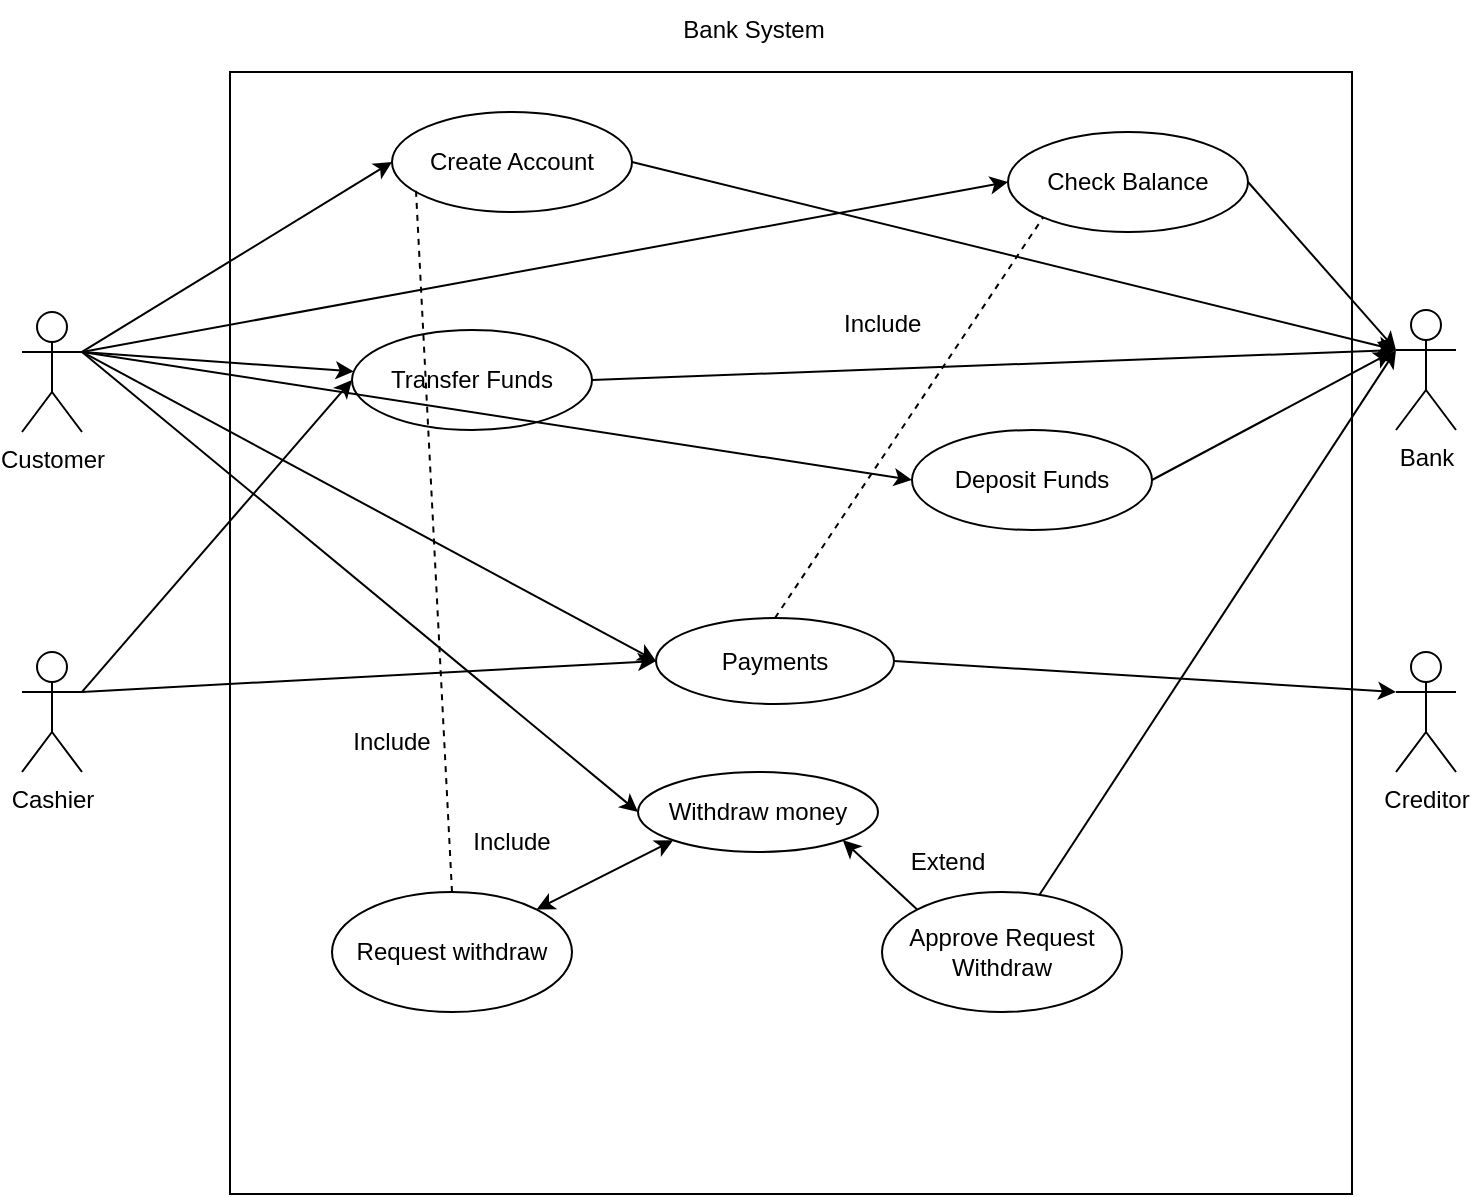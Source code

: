 <mxfile version="20.4.0" type="github">
  <diagram id="6b-09X5bNK7nrQngQwK2" name="Trang-1">
    <mxGraphModel dx="1278" dy="571" grid="1" gridSize="10" guides="1" tooltips="1" connect="1" arrows="1" fold="1" page="1" pageScale="1" pageWidth="827" pageHeight="1169" math="0" shadow="0">
      <root>
        <mxCell id="0" />
        <mxCell id="1" parent="0" />
        <mxCell id="smXZzIHnYIaRk9dMNtCC-1" value="Customer" style="shape=umlActor;verticalLabelPosition=bottom;verticalAlign=top;html=1;outlineConnect=0;" vertex="1" parent="1">
          <mxGeometry x="45" y="160" width="30" height="60" as="geometry" />
        </mxCell>
        <mxCell id="smXZzIHnYIaRk9dMNtCC-3" value="" style="whiteSpace=wrap;html=1;aspect=fixed;" vertex="1" parent="1">
          <mxGeometry x="149" y="40" width="561" height="561" as="geometry" />
        </mxCell>
        <mxCell id="smXZzIHnYIaRk9dMNtCC-4" value="Create Account" style="ellipse;whiteSpace=wrap;html=1;" vertex="1" parent="1">
          <mxGeometry x="230" y="60" width="120" height="50" as="geometry" />
        </mxCell>
        <mxCell id="smXZzIHnYIaRk9dMNtCC-5" value="Bank" style="shape=umlActor;verticalLabelPosition=bottom;verticalAlign=top;html=1;outlineConnect=0;" vertex="1" parent="1">
          <mxGeometry x="732" y="159" width="30" height="60" as="geometry" />
        </mxCell>
        <mxCell id="smXZzIHnYIaRk9dMNtCC-6" value="Bank System" style="text;html=1;strokeColor=none;fillColor=none;align=center;verticalAlign=middle;whiteSpace=wrap;rounded=0;" vertex="1" parent="1">
          <mxGeometry x="301" y="4" width="220" height="30" as="geometry" />
        </mxCell>
        <mxCell id="smXZzIHnYIaRk9dMNtCC-7" value="" style="endArrow=classic;html=1;rounded=0;exitX=1;exitY=0.333;exitDx=0;exitDy=0;exitPerimeter=0;entryX=0;entryY=0.5;entryDx=0;entryDy=0;" edge="1" parent="1" source="smXZzIHnYIaRk9dMNtCC-1" target="smXZzIHnYIaRk9dMNtCC-4">
          <mxGeometry width="50" height="50" relative="1" as="geometry">
            <mxPoint x="90" y="190" as="sourcePoint" />
            <mxPoint x="140" y="140" as="targetPoint" />
          </mxGeometry>
        </mxCell>
        <mxCell id="smXZzIHnYIaRk9dMNtCC-8" value="" style="endArrow=classic;html=1;rounded=0;exitX=1;exitY=0.5;exitDx=0;exitDy=0;entryX=0;entryY=0.333;entryDx=0;entryDy=0;entryPerimeter=0;" edge="1" parent="1" source="smXZzIHnYIaRk9dMNtCC-4" target="smXZzIHnYIaRk9dMNtCC-5">
          <mxGeometry width="50" height="50" relative="1" as="geometry">
            <mxPoint x="570" y="130" as="sourcePoint" />
            <mxPoint x="620" y="80" as="targetPoint" />
          </mxGeometry>
        </mxCell>
        <mxCell id="smXZzIHnYIaRk9dMNtCC-9" value="Check Balance" style="ellipse;whiteSpace=wrap;html=1;" vertex="1" parent="1">
          <mxGeometry x="538" y="70" width="120" height="50" as="geometry" />
        </mxCell>
        <mxCell id="smXZzIHnYIaRk9dMNtCC-10" value="" style="endArrow=classic;html=1;rounded=0;exitX=1;exitY=0.333;exitDx=0;exitDy=0;exitPerimeter=0;entryX=0;entryY=0.5;entryDx=0;entryDy=0;" edge="1" parent="1" source="smXZzIHnYIaRk9dMNtCC-1" target="smXZzIHnYIaRk9dMNtCC-9">
          <mxGeometry width="50" height="50" relative="1" as="geometry">
            <mxPoint x="210" y="209" as="sourcePoint" />
            <mxPoint x="260" y="159" as="targetPoint" />
          </mxGeometry>
        </mxCell>
        <mxCell id="smXZzIHnYIaRk9dMNtCC-11" value="" style="endArrow=classic;html=1;rounded=0;exitX=1;exitY=0.5;exitDx=0;exitDy=0;entryX=0;entryY=0.333;entryDx=0;entryDy=0;entryPerimeter=0;" edge="1" parent="1" source="smXZzIHnYIaRk9dMNtCC-9" target="smXZzIHnYIaRk9dMNtCC-5">
          <mxGeometry width="50" height="50" relative="1" as="geometry">
            <mxPoint x="521" y="200" as="sourcePoint" />
            <mxPoint x="571" y="150" as="targetPoint" />
          </mxGeometry>
        </mxCell>
        <mxCell id="smXZzIHnYIaRk9dMNtCC-12" value="Transfer Funds" style="ellipse;whiteSpace=wrap;html=1;" vertex="1" parent="1">
          <mxGeometry x="210" y="169" width="120" height="50" as="geometry" />
        </mxCell>
        <mxCell id="smXZzIHnYIaRk9dMNtCC-13" value="Deposit Funds" style="ellipse;whiteSpace=wrap;html=1;" vertex="1" parent="1">
          <mxGeometry x="490" y="219" width="120" height="50" as="geometry" />
        </mxCell>
        <mxCell id="smXZzIHnYIaRk9dMNtCC-14" value="" style="endArrow=classic;html=1;rounded=0;exitX=1;exitY=0.333;exitDx=0;exitDy=0;exitPerimeter=0;" edge="1" parent="1" source="smXZzIHnYIaRk9dMNtCC-1" target="smXZzIHnYIaRk9dMNtCC-12">
          <mxGeometry width="50" height="50" relative="1" as="geometry">
            <mxPoint x="660" y="320" as="sourcePoint" />
            <mxPoint x="710" y="270" as="targetPoint" />
          </mxGeometry>
        </mxCell>
        <mxCell id="smXZzIHnYIaRk9dMNtCC-15" value="" style="endArrow=classic;html=1;rounded=0;exitX=1;exitY=0.5;exitDx=0;exitDy=0;entryX=0;entryY=0.333;entryDx=0;entryDy=0;entryPerimeter=0;" edge="1" parent="1" source="smXZzIHnYIaRk9dMNtCC-12" target="smXZzIHnYIaRk9dMNtCC-5">
          <mxGeometry width="50" height="50" relative="1" as="geometry">
            <mxPoint x="660" y="320" as="sourcePoint" />
            <mxPoint x="710" y="270" as="targetPoint" />
          </mxGeometry>
        </mxCell>
        <mxCell id="smXZzIHnYIaRk9dMNtCC-16" value="Cashier" style="shape=umlActor;verticalLabelPosition=bottom;verticalAlign=top;html=1;outlineConnect=0;" vertex="1" parent="1">
          <mxGeometry x="45" y="330" width="30" height="60" as="geometry" />
        </mxCell>
        <mxCell id="smXZzIHnYIaRk9dMNtCC-17" value="" style="endArrow=classic;html=1;rounded=0;exitX=1;exitY=0.333;exitDx=0;exitDy=0;exitPerimeter=0;entryX=0;entryY=0.5;entryDx=0;entryDy=0;" edge="1" parent="1" source="smXZzIHnYIaRk9dMNtCC-16" target="smXZzIHnYIaRk9dMNtCC-12">
          <mxGeometry width="50" height="50" relative="1" as="geometry">
            <mxPoint x="230" y="420" as="sourcePoint" />
            <mxPoint x="280" y="370" as="targetPoint" />
          </mxGeometry>
        </mxCell>
        <mxCell id="smXZzIHnYIaRk9dMNtCC-18" value="" style="endArrow=classic;html=1;rounded=0;exitX=1;exitY=0.333;exitDx=0;exitDy=0;exitPerimeter=0;entryX=0;entryY=0.5;entryDx=0;entryDy=0;" edge="1" parent="1" source="smXZzIHnYIaRk9dMNtCC-1" target="smXZzIHnYIaRk9dMNtCC-13">
          <mxGeometry width="50" height="50" relative="1" as="geometry">
            <mxPoint x="230" y="320" as="sourcePoint" />
            <mxPoint x="280" y="270" as="targetPoint" />
          </mxGeometry>
        </mxCell>
        <mxCell id="smXZzIHnYIaRk9dMNtCC-19" value="" style="endArrow=classic;html=1;rounded=0;exitX=1;exitY=0.5;exitDx=0;exitDy=0;" edge="1" parent="1" source="smXZzIHnYIaRk9dMNtCC-13">
          <mxGeometry width="50" height="50" relative="1" as="geometry">
            <mxPoint x="230" y="320" as="sourcePoint" />
            <mxPoint x="730" y="180" as="targetPoint" />
          </mxGeometry>
        </mxCell>
        <mxCell id="smXZzIHnYIaRk9dMNtCC-20" value="Payments" style="ellipse;whiteSpace=wrap;html=1;" vertex="1" parent="1">
          <mxGeometry x="362" y="313" width="119" height="43" as="geometry" />
        </mxCell>
        <mxCell id="smXZzIHnYIaRk9dMNtCC-21" value="Creditor" style="shape=umlActor;verticalLabelPosition=bottom;verticalAlign=top;html=1;outlineConnect=0;" vertex="1" parent="1">
          <mxGeometry x="732" y="330" width="30" height="60" as="geometry" />
        </mxCell>
        <mxCell id="smXZzIHnYIaRk9dMNtCC-22" value="" style="endArrow=classic;html=1;rounded=0;exitX=1;exitY=0.333;exitDx=0;exitDy=0;exitPerimeter=0;entryX=0;entryY=0.5;entryDx=0;entryDy=0;" edge="1" parent="1" source="smXZzIHnYIaRk9dMNtCC-1" target="smXZzIHnYIaRk9dMNtCC-20">
          <mxGeometry width="50" height="50" relative="1" as="geometry">
            <mxPoint x="230" y="320" as="sourcePoint" />
            <mxPoint x="280" y="270" as="targetPoint" />
          </mxGeometry>
        </mxCell>
        <mxCell id="smXZzIHnYIaRk9dMNtCC-24" value="" style="endArrow=classic;html=1;rounded=0;exitX=1;exitY=0.333;exitDx=0;exitDy=0;exitPerimeter=0;entryX=0;entryY=0.5;entryDx=0;entryDy=0;" edge="1" parent="1" source="smXZzIHnYIaRk9dMNtCC-16" target="smXZzIHnYIaRk9dMNtCC-20">
          <mxGeometry width="50" height="50" relative="1" as="geometry">
            <mxPoint x="230" y="320" as="sourcePoint" />
            <mxPoint x="280" y="270" as="targetPoint" />
          </mxGeometry>
        </mxCell>
        <mxCell id="smXZzIHnYIaRk9dMNtCC-25" value="" style="endArrow=classic;html=1;rounded=0;entryX=0;entryY=0.333;entryDx=0;entryDy=0;entryPerimeter=0;exitX=1;exitY=0.5;exitDx=0;exitDy=0;" edge="1" parent="1" source="smXZzIHnYIaRk9dMNtCC-20" target="smXZzIHnYIaRk9dMNtCC-21">
          <mxGeometry width="50" height="50" relative="1" as="geometry">
            <mxPoint x="230" y="320" as="sourcePoint" />
            <mxPoint x="280" y="270" as="targetPoint" />
          </mxGeometry>
        </mxCell>
        <mxCell id="smXZzIHnYIaRk9dMNtCC-26" value="Withdraw money" style="ellipse;whiteSpace=wrap;html=1;" vertex="1" parent="1">
          <mxGeometry x="353" y="390" width="120" height="40" as="geometry" />
        </mxCell>
        <mxCell id="smXZzIHnYIaRk9dMNtCC-27" value="" style="endArrow=classic;html=1;rounded=0;exitX=1;exitY=0.333;exitDx=0;exitDy=0;exitPerimeter=0;entryX=0;entryY=0.5;entryDx=0;entryDy=0;" edge="1" parent="1" source="smXZzIHnYIaRk9dMNtCC-1" target="smXZzIHnYIaRk9dMNtCC-26">
          <mxGeometry width="50" height="50" relative="1" as="geometry">
            <mxPoint x="230" y="320" as="sourcePoint" />
            <mxPoint x="280" y="270" as="targetPoint" />
          </mxGeometry>
        </mxCell>
        <mxCell id="smXZzIHnYIaRk9dMNtCC-29" value="" style="endArrow=classic;startArrow=classic;html=1;rounded=0;exitX=0;exitY=1;exitDx=0;exitDy=0;" edge="1" parent="1" source="smXZzIHnYIaRk9dMNtCC-26" target="smXZzIHnYIaRk9dMNtCC-30">
          <mxGeometry width="50" height="50" relative="1" as="geometry">
            <mxPoint x="340" y="450" as="sourcePoint" />
            <mxPoint x="370" y="420" as="targetPoint" />
          </mxGeometry>
        </mxCell>
        <mxCell id="smXZzIHnYIaRk9dMNtCC-30" value="Request withdraw" style="ellipse;whiteSpace=wrap;html=1;" vertex="1" parent="1">
          <mxGeometry x="200" y="450" width="120" height="60" as="geometry" />
        </mxCell>
        <mxCell id="smXZzIHnYIaRk9dMNtCC-31" value="Approve Request Withdraw" style="ellipse;whiteSpace=wrap;html=1;" vertex="1" parent="1">
          <mxGeometry x="475" y="450" width="120" height="60" as="geometry" />
        </mxCell>
        <mxCell id="smXZzIHnYIaRk9dMNtCC-33" value="" style="endArrow=classic;html=1;rounded=0;exitX=0;exitY=0;exitDx=0;exitDy=0;entryX=1;entryY=1;entryDx=0;entryDy=0;" edge="1" parent="1" source="smXZzIHnYIaRk9dMNtCC-31" target="smXZzIHnYIaRk9dMNtCC-26">
          <mxGeometry width="50" height="50" relative="1" as="geometry">
            <mxPoint x="230" y="510" as="sourcePoint" />
            <mxPoint x="280" y="460" as="targetPoint" />
          </mxGeometry>
        </mxCell>
        <mxCell id="smXZzIHnYIaRk9dMNtCC-34" value="Extend" style="text;html=1;strokeColor=none;fillColor=none;align=center;verticalAlign=middle;whiteSpace=wrap;rounded=0;" vertex="1" parent="1">
          <mxGeometry x="478" y="420" width="60" height="30" as="geometry" />
        </mxCell>
        <mxCell id="smXZzIHnYIaRk9dMNtCC-35" value="Include" style="text;html=1;strokeColor=none;fillColor=none;align=center;verticalAlign=middle;whiteSpace=wrap;rounded=0;" vertex="1" parent="1">
          <mxGeometry x="260" y="410" width="60" height="30" as="geometry" />
        </mxCell>
        <mxCell id="smXZzIHnYIaRk9dMNtCC-36" value="" style="endArrow=none;dashed=1;html=1;rounded=0;exitX=0.5;exitY=0;exitDx=0;exitDy=0;entryX=0.1;entryY=0.788;entryDx=0;entryDy=0;entryPerimeter=0;" edge="1" parent="1" source="smXZzIHnYIaRk9dMNtCC-30" target="smXZzIHnYIaRk9dMNtCC-4">
          <mxGeometry width="50" height="50" relative="1" as="geometry">
            <mxPoint x="230" y="310" as="sourcePoint" />
            <mxPoint x="280" y="260" as="targetPoint" />
          </mxGeometry>
        </mxCell>
        <mxCell id="smXZzIHnYIaRk9dMNtCC-37" value="Include" style="text;html=1;strokeColor=none;fillColor=none;align=center;verticalAlign=middle;whiteSpace=wrap;rounded=0;" vertex="1" parent="1">
          <mxGeometry x="200" y="360" width="60" height="30" as="geometry" />
        </mxCell>
        <mxCell id="smXZzIHnYIaRk9dMNtCC-38" value="" style="endArrow=classic;html=1;rounded=0;entryX=0;entryY=0.333;entryDx=0;entryDy=0;entryPerimeter=0;" edge="1" parent="1" source="smXZzIHnYIaRk9dMNtCC-31" target="smXZzIHnYIaRk9dMNtCC-5">
          <mxGeometry width="50" height="50" relative="1" as="geometry">
            <mxPoint x="570" y="440" as="sourcePoint" />
            <mxPoint x="620" y="390" as="targetPoint" />
          </mxGeometry>
        </mxCell>
        <mxCell id="smXZzIHnYIaRk9dMNtCC-40" value="" style="endArrow=none;dashed=1;html=1;rounded=0;entryX=0;entryY=1;entryDx=0;entryDy=0;exitX=0.5;exitY=0;exitDx=0;exitDy=0;" edge="1" parent="1" source="smXZzIHnYIaRk9dMNtCC-20" target="smXZzIHnYIaRk9dMNtCC-9">
          <mxGeometry width="50" height="50" relative="1" as="geometry">
            <mxPoint x="230" y="310" as="sourcePoint" />
            <mxPoint x="280" y="260" as="targetPoint" />
          </mxGeometry>
        </mxCell>
        <mxCell id="smXZzIHnYIaRk9dMNtCC-42" value="Include" style="text;strokeColor=none;fillColor=none;align=left;verticalAlign=middle;spacingLeft=4;spacingRight=4;overflow=hidden;points=[[0,0.5],[1,0.5]];portConstraint=eastwest;rotatable=0;" vertex="1" parent="1">
          <mxGeometry x="450" y="150" width="80" height="30" as="geometry" />
        </mxCell>
      </root>
    </mxGraphModel>
  </diagram>
</mxfile>
